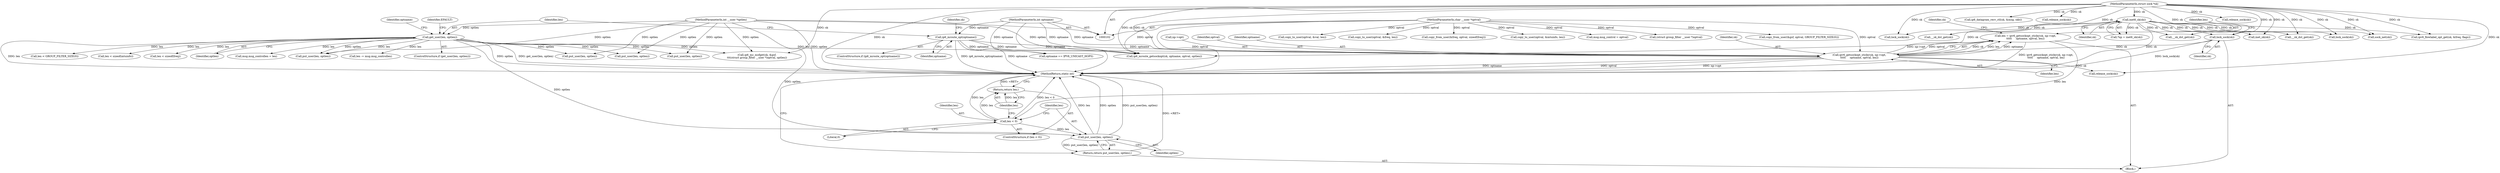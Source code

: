 digraph "1_linux_45f6fad84cc305103b28d73482b344d7f5b76f39_10@del" {
"1000585" [label="(Call,len = ipv6_getsockopt_sticky(sk, np->opt,\n\t\t\t\t\t     optname, optval, len))"];
"1000587" [label="(Call,ipv6_getsockopt_sticky(sk, np->opt,\n\t\t\t\t\t     optname, optval, len))"];
"1000583" [label="(Call,lock_sock(sk))"];
"1000113" [label="(Call,inet6_sk(sk))"];
"1000103" [label="(MethodParameterIn,struct sock *sk)"];
"1000118" [label="(Call,ip6_mroute_opt(optname))"];
"1000105" [label="(MethodParameterIn,int optname)"];
"1000106" [label="(MethodParameterIn,char __user *optval)"];
"1000127" [label="(Call,get_user(len, optlen))"];
"1000107" [label="(MethodParameterIn,int __user *optlen)"];
"1000598" [label="(Call,len < 0)"];
"1000601" [label="(Return,return len;)"];
"1000604" [label="(Call,put_user(len, optlen))"];
"1000603" [label="(Return,return put_user(len, optlen);)"];
"1001032" [label="(MethodReturn,static int)"];
"1000111" [label="(Call,*np = inet6_sk(sk))"];
"1000178" [label="(Call,len < GROUP_FILTER_SIZE(0))"];
"1000743" [label="(Call,copy_to_user(optval, &mtuinfo, len))"];
"1000736" [label="(Call,put_user(len, optlen))"];
"1000586" [label="(Identifier,len)"];
"1000259" [label="(Call,ip6_datagram_recv_ctl(sk, &msg, skb))"];
"1000603" [label="(Return,return put_user(len, optlen);)"];
"1000589" [label="(Call,np->opt)"];
"1000597" [label="(ControlStructure,if (len < 0))"];
"1000235" [label="(Call,msg.msg_control = optval)"];
"1000875" [label="(Call,len < sizeof(freq))"];
"1000250" [label="(Call,lock_sock(sk))"];
"1000128" [label="(Identifier,len)"];
"1000218" [label="(Call,release_sock(sk))"];
"1000596" [label="(Identifier,sk)"];
"1000121" [label="(Call,ip6_mroute_getsockopt(sk, optname, optval, optlen))"];
"1000799" [label="(Call,__sk_dst_get(sk))"];
"1000107" [label="(MethodParameterIn,int __user *optlen)"];
"1000129" [label="(Identifier,optlen)"];
"1000106" [label="(MethodParameterIn,char __user *optval)"];
"1000132" [label="(Identifier,EFAULT)"];
"1000477" [label="(Call,put_user(len, optlen))"];
"1000117" [label="(ControlStructure,if (ip6_mroute_opt(optname)))"];
"1000584" [label="(Identifier,sk)"];
"1000214" [label="(Call,(struct group_filter __user *)optval)"];
"1000593" [label="(Identifier,optval)"];
"1000114" [label="(Identifier,sk)"];
"1000119" [label="(Identifier,optname)"];
"1000592" [label="(Identifier,optname)"];
"1000122" [label="(Identifier,sk)"];
"1000598" [label="(Call,len < 0)"];
"1000601" [label="(Return,return len;)"];
"1000134" [label="(Identifier,optname)"];
"1000602" [label="(Identifier,len)"];
"1000240" [label="(Call,msg.msg_controllen = len)"];
"1000264" [label="(Call,release_sock(sk))"];
"1000817" [label="(Call,sock_net(sk))"];
"1000594" [label="(Identifier,len)"];
"1000716" [label="(Call,__sk_dst_get(sk))"];
"1000186" [label="(Call,copy_from_user(&gsf, optval, GROUP_FILTER_SIZE(0)))"];
"1000103" [label="(MethodParameterIn,struct sock *sk)"];
"1001015" [label="(Call,put_user(len, optlen))"];
"1000757" [label="(Call,inet_sk(sk))"];
"1000471" [label="(Call,len -= msg.msg_controllen)"];
"1001022" [label="(Call,copy_to_user(optval, &val, len))"];
"1000118" [label="(Call,ip6_mroute_opt(optname))"];
"1000105" [label="(MethodParameterIn,int optname)"];
"1000583" [label="(Call,lock_sock(sk))"];
"1000777" [label="(Call,optname == IPV6_UNICAST_HOPS)"];
"1000127" [label="(Call,get_user(len, optlen))"];
"1000595" [label="(Call,release_sock(sk))"];
"1000604" [label="(Call,put_user(len, optlen))"];
"1000489" [label="(Call,__sk_dst_get(sk))"];
"1000588" [label="(Identifier,sk)"];
"1000206" [label="(Call,lock_sock(sk))"];
"1000210" [label="(Call,ip6_mc_msfget(sk, &gsf,\n\t\t\t(struct group_filter __user *)optval, optlen))"];
"1000126" [label="(ControlStructure,if (get_user(len, optlen)))"];
"1000930" [label="(Call,put_user(len, optlen))"];
"1000113" [label="(Call,inet6_sk(sk))"];
"1000937" [label="(Call,copy_to_user(optval, &freq, len))"];
"1000582" [label="(Block,)"];
"1000605" [label="(Identifier,len)"];
"1000587" [label="(Call,ipv6_getsockopt_sticky(sk, np->opt,\n\t\t\t\t\t     optname, optval, len))"];
"1000918" [label="(Call,ipv6_flowlabel_opt_get(sk, &freq, flags))"];
"1000606" [label="(Identifier,optlen)"];
"1000696" [label="(Call,len < sizeof(mtuinfo))"];
"1000883" [label="(Call,copy_from_user(&freq, optval, sizeof(freq)))"];
"1000599" [label="(Identifier,len)"];
"1000600" [label="(Literal,0)"];
"1000585" [label="(Call,len = ipv6_getsockopt_sticky(sk, np->opt,\n\t\t\t\t\t     optname, optval, len))"];
"1000585" -> "1000582"  [label="AST: "];
"1000585" -> "1000587"  [label="CFG: "];
"1000586" -> "1000585"  [label="AST: "];
"1000587" -> "1000585"  [label="AST: "];
"1000596" -> "1000585"  [label="CFG: "];
"1000585" -> "1001032"  [label="DDG: ipv6_getsockopt_sticky(sk, np->opt,\n\t\t\t\t\t     optname, optval, len)"];
"1000587" -> "1000585"  [label="DDG: sk"];
"1000587" -> "1000585"  [label="DDG: len"];
"1000587" -> "1000585"  [label="DDG: optname"];
"1000587" -> "1000585"  [label="DDG: np->opt"];
"1000587" -> "1000585"  [label="DDG: optval"];
"1000585" -> "1000598"  [label="DDG: len"];
"1000587" -> "1000594"  [label="CFG: "];
"1000588" -> "1000587"  [label="AST: "];
"1000589" -> "1000587"  [label="AST: "];
"1000592" -> "1000587"  [label="AST: "];
"1000593" -> "1000587"  [label="AST: "];
"1000594" -> "1000587"  [label="AST: "];
"1000587" -> "1001032"  [label="DDG: np->opt"];
"1000587" -> "1001032"  [label="DDG: optname"];
"1000587" -> "1001032"  [label="DDG: optval"];
"1000583" -> "1000587"  [label="DDG: sk"];
"1000103" -> "1000587"  [label="DDG: sk"];
"1000118" -> "1000587"  [label="DDG: optname"];
"1000105" -> "1000587"  [label="DDG: optname"];
"1000106" -> "1000587"  [label="DDG: optval"];
"1000127" -> "1000587"  [label="DDG: len"];
"1000587" -> "1000595"  [label="DDG: sk"];
"1000583" -> "1000582"  [label="AST: "];
"1000583" -> "1000584"  [label="CFG: "];
"1000584" -> "1000583"  [label="AST: "];
"1000586" -> "1000583"  [label="CFG: "];
"1000583" -> "1001032"  [label="DDG: lock_sock(sk)"];
"1000113" -> "1000583"  [label="DDG: sk"];
"1000103" -> "1000583"  [label="DDG: sk"];
"1000113" -> "1000111"  [label="AST: "];
"1000113" -> "1000114"  [label="CFG: "];
"1000114" -> "1000113"  [label="AST: "];
"1000111" -> "1000113"  [label="CFG: "];
"1000113" -> "1001032"  [label="DDG: sk"];
"1000113" -> "1000111"  [label="DDG: sk"];
"1000103" -> "1000113"  [label="DDG: sk"];
"1000113" -> "1000121"  [label="DDG: sk"];
"1000113" -> "1000206"  [label="DDG: sk"];
"1000113" -> "1000250"  [label="DDG: sk"];
"1000113" -> "1000489"  [label="DDG: sk"];
"1000113" -> "1000716"  [label="DDG: sk"];
"1000113" -> "1000757"  [label="DDG: sk"];
"1000113" -> "1000799"  [label="DDG: sk"];
"1000113" -> "1000817"  [label="DDG: sk"];
"1000113" -> "1000918"  [label="DDG: sk"];
"1000103" -> "1000102"  [label="AST: "];
"1000103" -> "1001032"  [label="DDG: sk"];
"1000103" -> "1000121"  [label="DDG: sk"];
"1000103" -> "1000206"  [label="DDG: sk"];
"1000103" -> "1000210"  [label="DDG: sk"];
"1000103" -> "1000218"  [label="DDG: sk"];
"1000103" -> "1000250"  [label="DDG: sk"];
"1000103" -> "1000259"  [label="DDG: sk"];
"1000103" -> "1000264"  [label="DDG: sk"];
"1000103" -> "1000489"  [label="DDG: sk"];
"1000103" -> "1000595"  [label="DDG: sk"];
"1000103" -> "1000716"  [label="DDG: sk"];
"1000103" -> "1000757"  [label="DDG: sk"];
"1000103" -> "1000799"  [label="DDG: sk"];
"1000103" -> "1000817"  [label="DDG: sk"];
"1000103" -> "1000918"  [label="DDG: sk"];
"1000118" -> "1000117"  [label="AST: "];
"1000118" -> "1000119"  [label="CFG: "];
"1000119" -> "1000118"  [label="AST: "];
"1000122" -> "1000118"  [label="CFG: "];
"1000128" -> "1000118"  [label="CFG: "];
"1000118" -> "1001032"  [label="DDG: ip6_mroute_opt(optname)"];
"1000118" -> "1001032"  [label="DDG: optname"];
"1000105" -> "1000118"  [label="DDG: optname"];
"1000118" -> "1000121"  [label="DDG: optname"];
"1000118" -> "1000777"  [label="DDG: optname"];
"1000105" -> "1000102"  [label="AST: "];
"1000105" -> "1001032"  [label="DDG: optname"];
"1000105" -> "1000121"  [label="DDG: optname"];
"1000105" -> "1000777"  [label="DDG: optname"];
"1000106" -> "1000102"  [label="AST: "];
"1000106" -> "1001032"  [label="DDG: optval"];
"1000106" -> "1000121"  [label="DDG: optval"];
"1000106" -> "1000186"  [label="DDG: optval"];
"1000106" -> "1000214"  [label="DDG: optval"];
"1000106" -> "1000235"  [label="DDG: optval"];
"1000106" -> "1000743"  [label="DDG: optval"];
"1000106" -> "1000883"  [label="DDG: optval"];
"1000106" -> "1000937"  [label="DDG: optval"];
"1000106" -> "1001022"  [label="DDG: optval"];
"1000127" -> "1000126"  [label="AST: "];
"1000127" -> "1000129"  [label="CFG: "];
"1000128" -> "1000127"  [label="AST: "];
"1000129" -> "1000127"  [label="AST: "];
"1000132" -> "1000127"  [label="CFG: "];
"1000134" -> "1000127"  [label="CFG: "];
"1000127" -> "1001032"  [label="DDG: optlen"];
"1000127" -> "1001032"  [label="DDG: get_user(len, optlen)"];
"1000127" -> "1001032"  [label="DDG: len"];
"1000107" -> "1000127"  [label="DDG: optlen"];
"1000127" -> "1000178"  [label="DDG: len"];
"1000127" -> "1000210"  [label="DDG: optlen"];
"1000127" -> "1000240"  [label="DDG: len"];
"1000127" -> "1000471"  [label="DDG: len"];
"1000127" -> "1000477"  [label="DDG: optlen"];
"1000127" -> "1000604"  [label="DDG: optlen"];
"1000127" -> "1000696"  [label="DDG: len"];
"1000127" -> "1000736"  [label="DDG: optlen"];
"1000127" -> "1000875"  [label="DDG: len"];
"1000127" -> "1000930"  [label="DDG: optlen"];
"1000127" -> "1001015"  [label="DDG: len"];
"1000127" -> "1001015"  [label="DDG: optlen"];
"1000107" -> "1000102"  [label="AST: "];
"1000107" -> "1001032"  [label="DDG: optlen"];
"1000107" -> "1000121"  [label="DDG: optlen"];
"1000107" -> "1000210"  [label="DDG: optlen"];
"1000107" -> "1000477"  [label="DDG: optlen"];
"1000107" -> "1000604"  [label="DDG: optlen"];
"1000107" -> "1000736"  [label="DDG: optlen"];
"1000107" -> "1000930"  [label="DDG: optlen"];
"1000107" -> "1001015"  [label="DDG: optlen"];
"1000598" -> "1000597"  [label="AST: "];
"1000598" -> "1000600"  [label="CFG: "];
"1000599" -> "1000598"  [label="AST: "];
"1000600" -> "1000598"  [label="AST: "];
"1000602" -> "1000598"  [label="CFG: "];
"1000605" -> "1000598"  [label="CFG: "];
"1000598" -> "1001032"  [label="DDG: len"];
"1000598" -> "1001032"  [label="DDG: len < 0"];
"1000598" -> "1000601"  [label="DDG: len"];
"1000598" -> "1000604"  [label="DDG: len"];
"1000601" -> "1000597"  [label="AST: "];
"1000601" -> "1000602"  [label="CFG: "];
"1000602" -> "1000601"  [label="AST: "];
"1001032" -> "1000601"  [label="CFG: "];
"1000601" -> "1001032"  [label="DDG: <RET>"];
"1000602" -> "1000601"  [label="DDG: len"];
"1000604" -> "1000603"  [label="AST: "];
"1000604" -> "1000606"  [label="CFG: "];
"1000605" -> "1000604"  [label="AST: "];
"1000606" -> "1000604"  [label="AST: "];
"1000603" -> "1000604"  [label="CFG: "];
"1000604" -> "1001032"  [label="DDG: put_user(len, optlen)"];
"1000604" -> "1001032"  [label="DDG: len"];
"1000604" -> "1001032"  [label="DDG: optlen"];
"1000604" -> "1000603"  [label="DDG: put_user(len, optlen)"];
"1000603" -> "1000582"  [label="AST: "];
"1001032" -> "1000603"  [label="CFG: "];
"1000603" -> "1001032"  [label="DDG: <RET>"];
}
